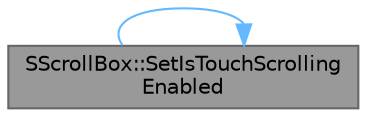 digraph "SScrollBox::SetIsTouchScrollingEnabled"
{
 // INTERACTIVE_SVG=YES
 // LATEX_PDF_SIZE
  bgcolor="transparent";
  edge [fontname=Helvetica,fontsize=10,labelfontname=Helvetica,labelfontsize=10];
  node [fontname=Helvetica,fontsize=10,shape=box,height=0.2,width=0.4];
  rankdir="LR";
  Node1 [id="Node000001",label="SScrollBox::SetIsTouchScrolling\lEnabled",height=0.2,width=0.4,color="gray40", fillcolor="grey60", style="filled", fontcolor="black",tooltip="Enables/disables being able to scroll using touch input."];
  Node1 -> Node1 [id="edge1_Node000001_Node000001",color="steelblue1",style="solid",tooltip=" "];
}
